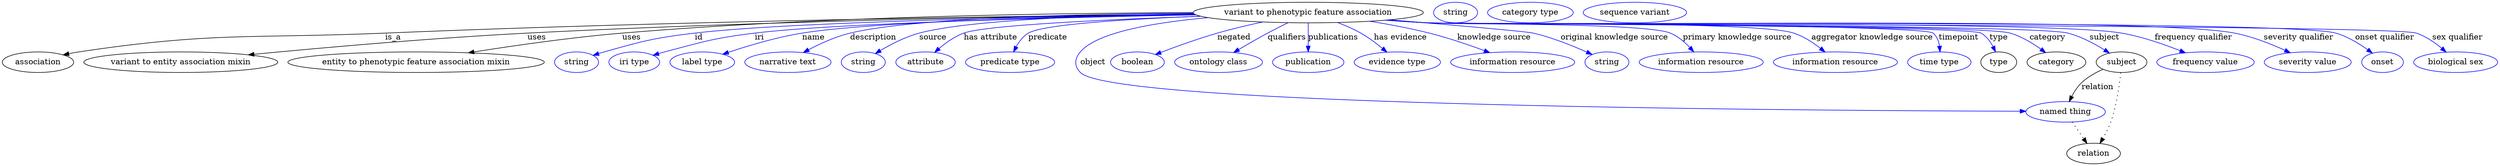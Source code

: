 digraph {
	graph [bb="0,0,4365.8,283"];
	node [label="\N"];
	"variant to phenotypic feature association"	[height=0.5,
		label="variant to phenotypic feature association",
		pos="2284.4,265",
		width=5.5967];
	association	[height=0.5,
		pos="62.394,178",
		width=1.7332];
	"variant to phenotypic feature association" -> association	[label=is_a,
		lp="684.39,221.5",
		pos="e,106.48,190.81 2085.2,262.22 1780.4,258.93 1179.9,250.17 670.39,229 431.48,219.07 369.89,231.31 133.39,196 127.91,195.18 122.23,\
194.15 116.57,192.99"];
	"variant to entity association mixin"	[height=0.5,
		pos="312.39,178",
		width=4.7121];
	"variant to phenotypic feature association" -> "variant to entity association mixin"	[label=uses,
		lp="934.89,221.5",
		pos="e,430.69,190.94 2085.5,262.11 1819.4,258.85 1333.1,250.33 918.39,229 753.3,220.51 563.43,203.7 440.87,191.92"];
	"entity to phenotypic feature association mixin"	[height=0.5,
		pos="724.39,178",
		width=6.2286];
	"variant to phenotypic feature association" -> "entity to phenotypic feature association mixin"	[label=uses,
		lp="1100.9,221.5",
		pos="e,815.83,194.5 2082.8,264.81 1844.1,264.21 1434.6,258.34 1084.4,229 996.71,221.65 897.74,207.48 825.79,196.09"];
	id	[color=blue,
		height=0.5,
		label=string,
		pos="1005.4,178",
		width=1.0652];
	"variant to phenotypic feature association" -> id	[color=blue,
		label=id,
		lp="1218.4,221.5",
		pos="e,1034.4,189.97 2086.3,261.64 1823.8,257.81 1374.9,248.59 1211.4,229 1140.2,220.47 1122.5,215.35 1053.4,196 1050.3,195.13 1047.1,\
194.16 1043.9,193.14",
		style=solid];
	iri	[color=blue,
		height=0.5,
		label="iri type",
		pos="1106.4,178",
		width=1.2277];
	"variant to phenotypic feature association" -> iri	[color=blue,
		label=iri,
		lp="1324.4,221.5",
		pos="e,1139.3,190.14 2088.1,260.87 1849.3,256.36 1460.3,246.59 1316.4,229 1245.6,220.35 1228.3,214.25 1159.4,196 1156,195.11 1152.5,194.13 \
1149.1,193.11",
		style=solid];
	name	[color=blue,
		height=0.5,
		label="label type",
		pos="1225.4,178",
		width=1.5707];
	"variant to phenotypic feature association" -> name	[color=blue,
		label=name,
		lp="1419.4,221.5",
		pos="e,1261.1,192.01 2086.3,261.69 1866.7,258.15 1526.6,249.49 1399.4,229 1354.9,221.84 1305.7,207.02 1271,195.36",
		style=solid];
	description	[color=blue,
		height=0.5,
		label="narrative text",
		pos="1375.4,178",
		width=2.0943];
	"variant to phenotypic feature association" -> description	[color=blue,
		label=description,
		lp="1523.9,221.5",
		pos="e,1402.3,195.05 2083.1,264.08 1883.7,262.57 1592.8,255.61 1483.4,229 1458.1,222.86 1431.6,210.69 1411.2,199.89",
		style=solid];
	source	[color=blue,
		height=0.5,
		label=string,
		pos="1507.4,178",
		width=1.0652];
	"variant to phenotypic feature association" -> source	[color=blue,
		label=source,
		lp="1628.4,221.5",
		pos="e,1528.3,193.1 2083.9,262.99 1916.4,260.43 1691.5,252.51 1604.4,229 1580.3,222.51 1555.4,209.49 1536.8,198.37",
		style=solid];
	"has attribute"	[color=blue,
		height=0.5,
		label=attribute,
		pos="1615.4,178",
		width=1.4443];
	"variant to phenotypic feature association" -> "has attribute"	[color=blue,
		label="has attribute",
		lp="1729.4,221.5",
		pos="e,1631.4,195.23 2096.2,258.48 1934.2,252.84 1720.6,242.93 1682.4,229 1666.4,223.18 1651.1,212.24 1639.1,202.07",
		style=solid];
	predicate	[color=blue,
		height=0.5,
		label="predicate type",
		pos="1763.4,178",
		width=2.1665];
	"variant to phenotypic feature association" -> predicate	[color=blue,
		label=predicate,
		lp="1829.4,221.5",
		pos="e,1769.5,195.95 2096,258.57 1969.5,253.55 1821.4,244.47 1795.4,229 1786.2,223.53 1779.2,214.26 1774.1,205.18",
		style=solid];
	object	[color=blue,
		height=0.5,
		label="named thing",
		pos="3610.4,91",
		width=1.9318];
	"variant to phenotypic feature association" -> object	[color=blue,
		label=object,
		lp="1908.4,178",
		pos="e,3540.9,92.083 2109.7,256 2016.7,247.67 1915.5,230.68 1886.4,196 1876.1,183.75 1875.3,171.53 1886.4,160 1944,100.07 3198.5,92.944 \
3530.4,92.109",
		style=solid];
	negated	[color=blue,
		height=0.5,
		label=boolean,
		pos="1986.4,178",
		width=1.2999];
	"variant to phenotypic feature association" -> negated	[color=blue,
		label=negated,
		lp="2154.4,221.5",
		pos="e,2017.5,191.48 2204.2,248.45 2178.8,242.97 2150.8,236.33 2125.4,229 2091.8,219.31 2054.6,205.77 2027.1,195.22",
		style=solid];
	qualifiers	[color=blue,
		height=0.5,
		label="ontology class",
		pos="2127.4,178",
		width=2.1304];
	"variant to phenotypic feature association" -> qualifiers	[color=blue,
		label=qualifiers,
		lp="2246.9,221.5",
		pos="e,2153.9,195.02 2249.1,247.2 2237.6,241.58 2224.9,235.17 2213.4,229 2196.5,219.92 2178,209.3 2162.6,200.19",
		style=solid];
	publications	[color=blue,
		height=0.5,
		label=publication,
		pos="2284.4,178",
		width=1.7332];
	"variant to phenotypic feature association" -> publications	[color=blue,
		label=publications,
		lp="2328.4,221.5",
		pos="e,2284.4,196.18 2284.4,246.8 2284.4,235.16 2284.4,219.55 2284.4,206.24",
		style=solid];
	"has evidence"	[color=blue,
		height=0.5,
		label="evidence type",
		pos="2440.4,178",
		width=2.0943];
	"variant to phenotypic feature association" -> "has evidence"	[color=blue,
		label="has evidence",
		lp="2445.9,221.5",
		pos="e,2422.1,195.69 2335.8,247.56 2349.3,242.39 2363.7,236.13 2376.4,229 2389.7,221.48 2403.3,211.34 2414.5,202.15",
		style=solid];
	"knowledge source"	[color=blue,
		height=0.5,
		label="information resource",
		pos="2642.4,178",
		width=3.015];
	"variant to phenotypic feature association" -> "knowledge source"	[color=blue,
		label="knowledge source",
		lp="2609.9,221.5",
		pos="e,2602.3,194.73 2392.1,249.77 2425.8,244.37 2462.8,237.45 2496.4,229 2529,220.77 2564.8,208.57 2592.8,198.28",
		style=solid];
	"original knowledge source"	[color=blue,
		height=0.5,
		label=string,
		pos="2807.4,178",
		width=1.0652];
	"variant to phenotypic feature association" -> "original knowledge source"	[color=blue,
		label="original knowledge source",
		lp="2820.4,221.5",
		pos="e,2781.4,191.58 2427.1,252.27 2534.7,243.27 2665.9,231.9 2678.4,229 2711.2,221.35 2746.7,207.1 2772.2,195.76",
		style=solid];
	"primary knowledge source"	[color=blue,
		height=0.5,
		label="information resource",
		pos="2972.4,178",
		width=3.015];
	"variant to phenotypic feature association" -> "primary knowledge source"	[color=blue,
		label="primary knowledge source",
		lp="3035.4,221.5",
		pos="e,2959.4,196.26 2423.9,252.01 2447.8,250.17 2472.3,248.42 2495.4,247 2542.3,244.11 2875,247.09 2918.4,229 2931.4,223.57 2943.3,213.52 \
2952.5,203.84",
		style=solid];
	"aggregator knowledge source"	[color=blue,
		height=0.5,
		label="information resource",
		pos="3207.4,178",
		width=3.015];
	"variant to phenotypic feature association" -> "aggregator knowledge source"	[color=blue,
		label="aggregator knowledge source",
		lp="3271.9,221.5",
		pos="e,3189.2,195.9 2422.2,251.85 2446.6,250 2471.7,248.29 2495.4,247 2566.3,243.15 3066.8,250.96 3134.4,229 3151.4,223.47 3168.1,212.62 \
3181.1,202.43",
		style=solid];
	timepoint	[color=blue,
		height=0.5,
		label="time type",
		pos="3389.4,178",
		width=1.5346];
	"variant to phenotypic feature association" -> timepoint	[color=blue,
		label=timepoint,
		lp="3423.4,221.5",
		pos="e,3390.6,196.12 2421.4,251.76 2446,249.9 2471.4,248.21 2495.4,247 2519.9,245.76 3359.4,244.57 3378.4,229 3385.1,223.47 3388.3,214.83 \
3389.7,206.28",
		style=solid];
	type	[height=0.5,
		pos="3493.4,178",
		width=0.86659];
	"variant to phenotypic feature association" -> type	[color=blue,
		label=type,
		lp="3493.4,221.5",
		pos="e,3487.7,196.14 2421.1,251.75 2445.8,249.89 2471.4,248.19 2495.4,247 2522.2,245.67 3439,242.28 3462.4,229 3471.6,223.75 3478.5,214.53 \
3483.3,205.42",
		style=solid];
	category	[height=0.5,
		pos="3594.4,178",
		width=1.4263];
	"variant to phenotypic feature association" -> category	[color=blue,
		label=category,
		lp="3578.9,221.5",
		pos="e,3575.5,194.76 2420.8,251.75 2445.6,249.88 2471.3,248.18 2495.4,247 2551.9,244.23 3459.1,244.92 3513.4,229 3532.9,223.28 3552.3,\
211.53 3567.3,200.86",
		style=solid];
	subject	[height=0.5,
		pos="3708.4,178",
		width=1.2277];
	"variant to phenotypic feature association" -> subject	[color=blue,
		label=subject,
		lp="3678.4,221.5",
		pos="e,3687.2,194.06 2420.8,251.72 2445.6,249.85 2471.3,248.17 2495.4,247 2557.5,244 3554.2,244.53 3614.4,229 3637.3,223.1 3660.7,210.64 \
3678.5,199.64",
		style=solid];
	"frequency qualifier"	[color=blue,
		height=0.5,
		label="frequency value",
		pos="3855.4,178",
		width=2.3651];
	"variant to phenotypic feature association" -> "frequency qualifier"	[color=blue,
		label="frequency qualifier",
		lp="3834.4,221.5",
		pos="e,3820.3,194.43 2420.5,251.72 2445.4,249.84 2471.2,248.15 2495.4,247 2630,240.58 3575.6,251.98 3708.4,229 3743.8,222.87 3782.3,209.55 \
3810.9,198.2",
		style=solid];
	"severity qualifier"	[color=blue,
		height=0.5,
		label="severity value",
		pos="4034.4,178",
		width=2.1123];
	"variant to phenotypic feature association" -> "severity qualifier"	[color=blue,
		label="severity qualifier",
		lp="4018.4,221.5",
		pos="e,4003.8,194.58 2420.2,251.69 2445.2,249.82 2471.1,248.13 2495.4,247 2652,239.7 3752.5,259.01 3906.4,229 3937,223.03 3969.7,210.13 \
3994.4,198.93",
		style=solid];
	"onset qualifier"	[color=blue,
		height=0.5,
		label=onset,
		pos="4164.4,178",
		width=1.011];
	"variant to phenotypic feature association" -> "onset qualifier"	[color=blue,
		label="onset qualifier",
		lp="4168.9,221.5",
		pos="e,4146.8,193.83 2420.2,251.67 2445.2,249.79 2471.1,248.12 2495.4,247 2583.5,242.95 3998.7,253.57 4083.4,229 4103.4,223.19 4123.4,\
210.95 4138.5,200.04",
		style=solid];
	"sex qualifier"	[color=blue,
		height=0.5,
		label="biological sex",
		pos="4292.4,178",
		width=2.0401];
	"variant to phenotypic feature association" -> "sex qualifier"	[color=blue,
		label="sex qualifier",
		lp="4296.4,221.5",
		pos="e,4276,195.75 2419.9,251.67 2445,249.79 2471,248.11 2495.4,247 2543.4,244.82 4178.8,244.21 4224.4,229 4240.5,223.61 4256,212.81 \
4268.2,202.63",
		style=solid];
	relation	[height=0.5,
		pos="3659.4,18",
		width=1.2999];
	object -> relation	[pos="e,3647.9,35.705 3622,73.174 3628,64.509 3635.4,53.768 3642,44.141",
		style=dotted];
	association_type	[color=blue,
		height=0.5,
		label=string,
		pos="2542.4,265",
		width=1.0652];
	association_category	[color=blue,
		height=0.5,
		label="category type",
		pos="2673.4,265",
		width=2.0762];
	subject -> object	[label=relation,
		lp="3666.4,134.5",
		pos="e,3616.8,108.97 3675.9,165.59 3663.1,159.94 3649,152.13 3638.4,142 3631.4,135.31 3625.7,126.48 3621.3,118.1"];
	subject -> relation	[pos="e,3670.6,35.828 3707,159.99 3704.9,139.02 3700,102.55 3689.4,73 3685.9,63.258 3680.8,53.189 3675.8,44.423",
		style=dotted];
	"variant to phenotypic feature association_subject"	[color=blue,
		height=0.5,
		label="sequence variant",
		pos="2856.4,265",
		width=2.5095];
}
